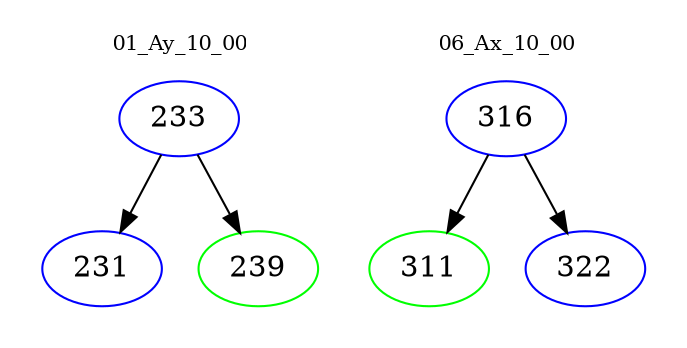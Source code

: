 digraph{
subgraph cluster_0 {
color = white
label = "01_Ay_10_00";
fontsize=10;
T0_233 [label="233", color="blue"]
T0_233 -> T0_231 [color="black"]
T0_231 [label="231", color="blue"]
T0_233 -> T0_239 [color="black"]
T0_239 [label="239", color="green"]
}
subgraph cluster_1 {
color = white
label = "06_Ax_10_00";
fontsize=10;
T1_316 [label="316", color="blue"]
T1_316 -> T1_311 [color="black"]
T1_311 [label="311", color="green"]
T1_316 -> T1_322 [color="black"]
T1_322 [label="322", color="blue"]
}
}
